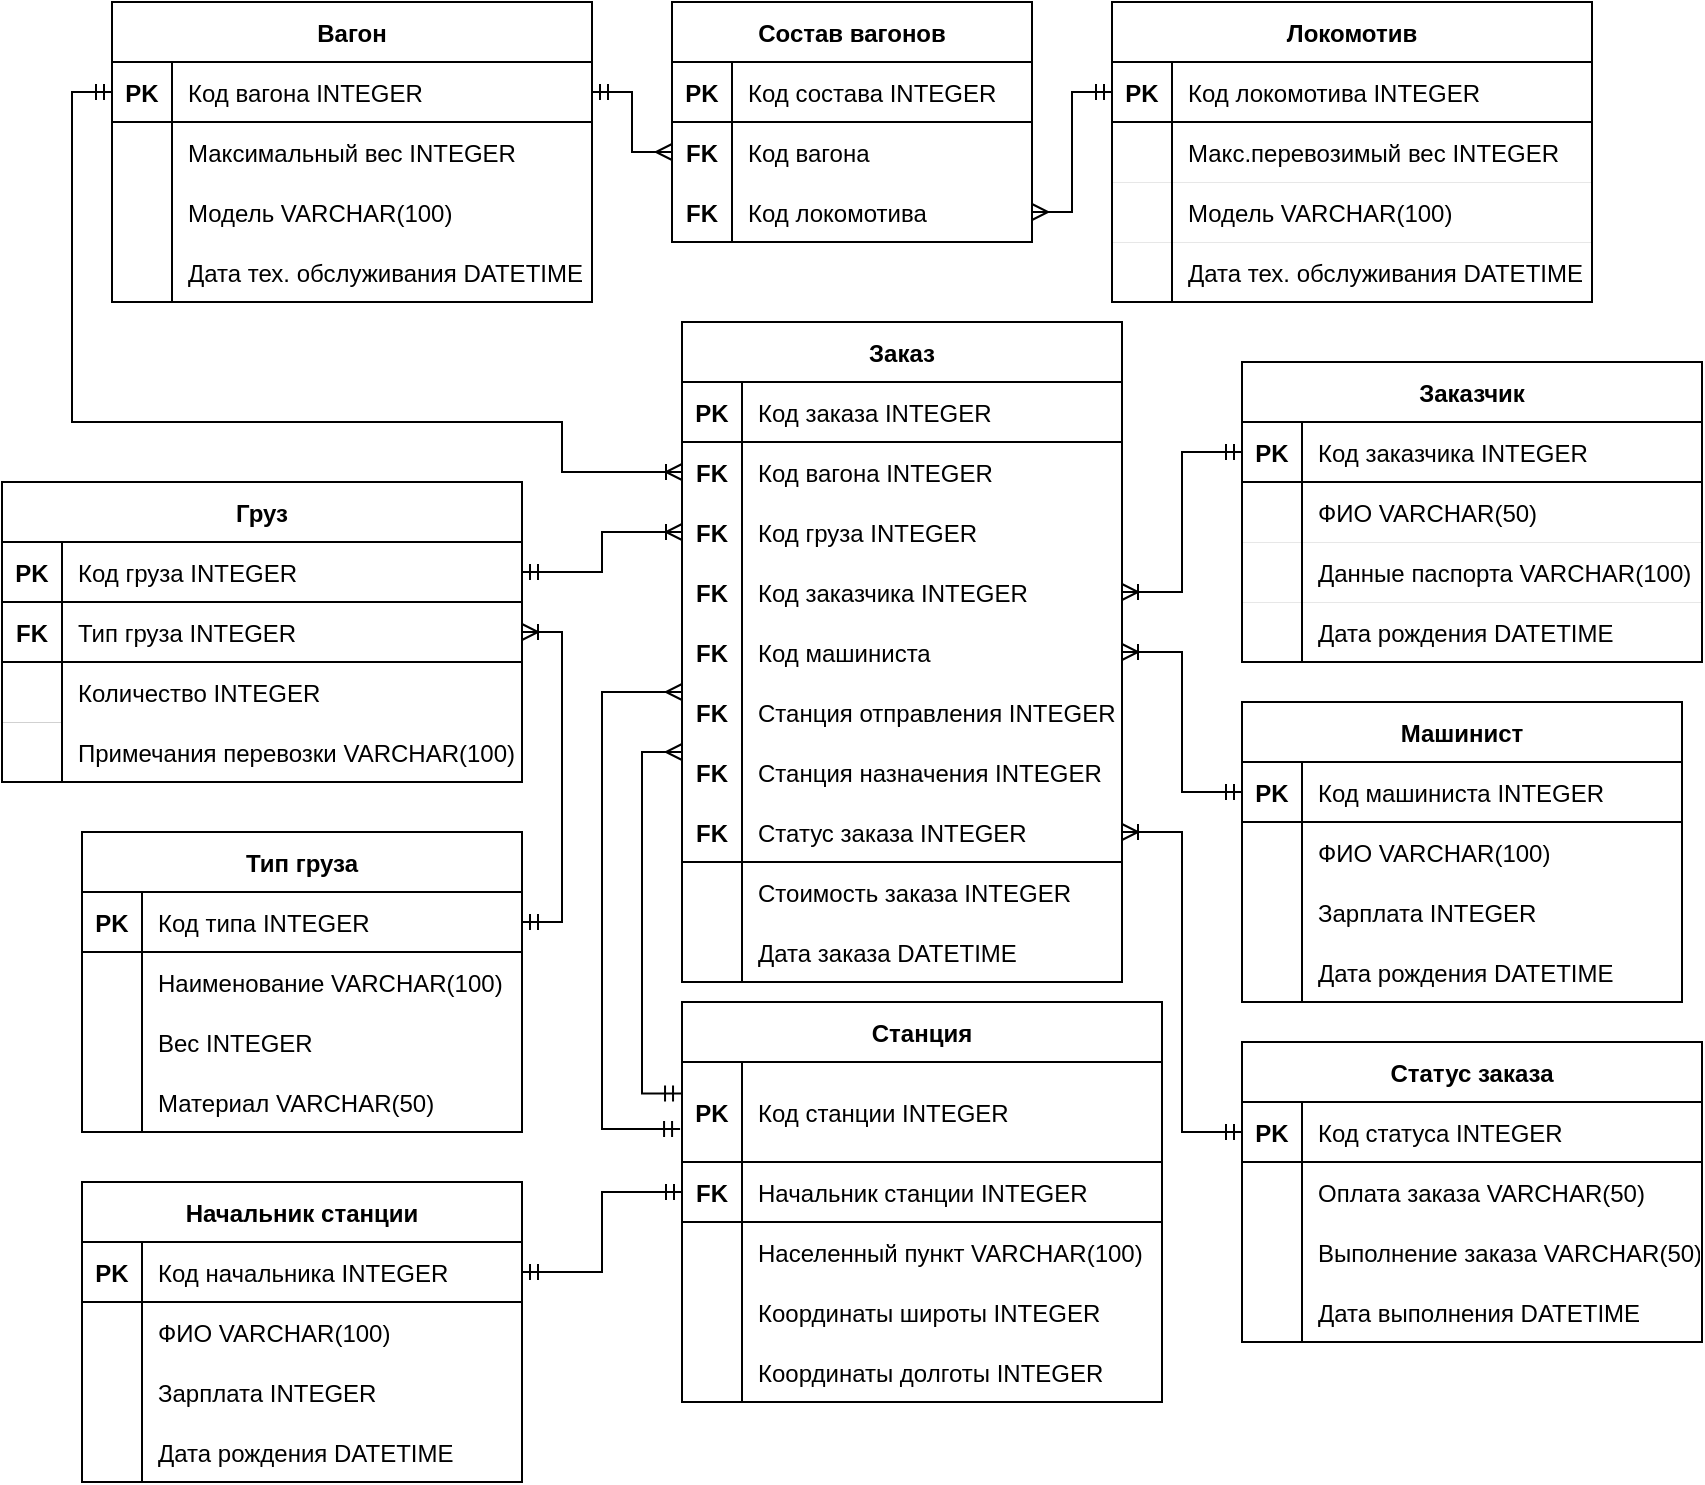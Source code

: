 <mxfile version="17.4.6" type="device"><diagram id="R2lEEEUBdFMjLlhIrx00" name="Page-1"><mxGraphModel dx="1422" dy="744" grid="1" gridSize="10" guides="1" tooltips="1" connect="1" arrows="1" fold="1" page="1" pageScale="1" pageWidth="850" pageHeight="1100" math="0" shadow="0" extFonts="Permanent Marker^https://fonts.googleapis.com/css?family=Permanent+Marker"><root><mxCell id="0"/><mxCell id="1" parent="0"/><mxCell id="m44YNwv5EoBZIFPIXdlW-1" value="Заказ" style="shape=table;startSize=30;container=1;collapsible=1;childLayout=tableLayout;fixedRows=1;rowLines=0;fontStyle=1;align=center;resizeLast=1;" parent="1" vertex="1"><mxGeometry x="340" y="210" width="220" height="330" as="geometry"/></mxCell><mxCell id="m44YNwv5EoBZIFPIXdlW-2" value="" style="shape=tableRow;horizontal=0;startSize=0;swimlaneHead=0;swimlaneBody=0;fillColor=none;collapsible=0;dropTarget=0;points=[[0,0.5],[1,0.5]];portConstraint=eastwest;top=0;left=0;right=0;bottom=1;" parent="m44YNwv5EoBZIFPIXdlW-1" vertex="1"><mxGeometry y="30" width="220" height="30" as="geometry"/></mxCell><mxCell id="m44YNwv5EoBZIFPIXdlW-3" value="PK" style="shape=partialRectangle;connectable=0;fillColor=none;top=0;left=0;bottom=0;right=0;fontStyle=1;overflow=hidden;" parent="m44YNwv5EoBZIFPIXdlW-2" vertex="1"><mxGeometry width="30" height="30" as="geometry"><mxRectangle width="30" height="30" as="alternateBounds"/></mxGeometry></mxCell><mxCell id="m44YNwv5EoBZIFPIXdlW-4" value="Код заказа INTEGER" style="shape=partialRectangle;connectable=0;fillColor=none;top=0;left=0;bottom=0;right=0;align=left;spacingLeft=6;fontStyle=0;overflow=hidden;" parent="m44YNwv5EoBZIFPIXdlW-2" vertex="1"><mxGeometry x="30" width="190" height="30" as="geometry"><mxRectangle width="190" height="30" as="alternateBounds"/></mxGeometry></mxCell><mxCell id="m44YNwv5EoBZIFPIXdlW-149" style="shape=tableRow;horizontal=0;startSize=0;swimlaneHead=0;swimlaneBody=0;fillColor=none;collapsible=0;dropTarget=0;points=[[0,0.5],[1,0.5]];portConstraint=eastwest;top=0;left=0;right=0;bottom=0;" parent="m44YNwv5EoBZIFPIXdlW-1" vertex="1"><mxGeometry y="60" width="220" height="30" as="geometry"/></mxCell><mxCell id="m44YNwv5EoBZIFPIXdlW-150" value="FK" style="shape=partialRectangle;connectable=0;fillColor=none;top=0;left=0;bottom=0;right=0;editable=1;overflow=hidden;fontStyle=1" parent="m44YNwv5EoBZIFPIXdlW-149" vertex="1"><mxGeometry width="30" height="30" as="geometry"><mxRectangle width="30" height="30" as="alternateBounds"/></mxGeometry></mxCell><mxCell id="m44YNwv5EoBZIFPIXdlW-151" value="Код вагона INTEGER" style="shape=partialRectangle;connectable=0;fillColor=none;top=0;left=0;bottom=0;right=0;align=left;spacingLeft=6;overflow=hidden;" parent="m44YNwv5EoBZIFPIXdlW-149" vertex="1"><mxGeometry x="30" width="190" height="30" as="geometry"><mxRectangle width="190" height="30" as="alternateBounds"/></mxGeometry></mxCell><mxCell id="m44YNwv5EoBZIFPIXdlW-5" value="" style="shape=tableRow;horizontal=0;startSize=0;swimlaneHead=0;swimlaneBody=0;fillColor=none;collapsible=0;dropTarget=0;points=[[0,0.5],[1,0.5]];portConstraint=eastwest;top=0;left=0;right=0;bottom=0;" parent="m44YNwv5EoBZIFPIXdlW-1" vertex="1"><mxGeometry y="90" width="220" height="30" as="geometry"/></mxCell><mxCell id="m44YNwv5EoBZIFPIXdlW-6" value="FK" style="shape=partialRectangle;connectable=0;fillColor=none;top=0;left=0;bottom=0;right=0;editable=1;overflow=hidden;fontStyle=1" parent="m44YNwv5EoBZIFPIXdlW-5" vertex="1"><mxGeometry width="30" height="30" as="geometry"><mxRectangle width="30" height="30" as="alternateBounds"/></mxGeometry></mxCell><mxCell id="m44YNwv5EoBZIFPIXdlW-7" value="Код груза INTEGER" style="shape=partialRectangle;connectable=0;fillColor=none;top=0;left=0;bottom=0;right=0;align=left;spacingLeft=6;overflow=hidden;" parent="m44YNwv5EoBZIFPIXdlW-5" vertex="1"><mxGeometry x="30" width="190" height="30" as="geometry"><mxRectangle width="190" height="30" as="alternateBounds"/></mxGeometry></mxCell><mxCell id="m44YNwv5EoBZIFPIXdlW-8" value="" style="shape=tableRow;horizontal=0;startSize=0;swimlaneHead=0;swimlaneBody=0;fillColor=none;collapsible=0;dropTarget=0;points=[[0,0.5],[1,0.5]];portConstraint=eastwest;top=0;left=0;right=0;bottom=0;" parent="m44YNwv5EoBZIFPIXdlW-1" vertex="1"><mxGeometry y="120" width="220" height="30" as="geometry"/></mxCell><mxCell id="m44YNwv5EoBZIFPIXdlW-9" value="FK" style="shape=partialRectangle;connectable=0;fillColor=none;top=0;left=0;bottom=0;right=0;editable=1;overflow=hidden;fontStyle=1" parent="m44YNwv5EoBZIFPIXdlW-8" vertex="1"><mxGeometry width="30" height="30" as="geometry"><mxRectangle width="30" height="30" as="alternateBounds"/></mxGeometry></mxCell><mxCell id="m44YNwv5EoBZIFPIXdlW-10" value="Код заказчика INTEGER" style="shape=partialRectangle;connectable=0;fillColor=none;top=0;left=0;bottom=0;right=0;align=left;spacingLeft=6;overflow=hidden;" parent="m44YNwv5EoBZIFPIXdlW-8" vertex="1"><mxGeometry x="30" width="190" height="30" as="geometry"><mxRectangle width="190" height="30" as="alternateBounds"/></mxGeometry></mxCell><mxCell id="V0lHO8htse3Dm955M76d-1" style="shape=tableRow;horizontal=0;startSize=0;swimlaneHead=0;swimlaneBody=0;fillColor=none;collapsible=0;dropTarget=0;points=[[0,0.5],[1,0.5]];portConstraint=eastwest;top=0;left=0;right=0;bottom=0;" vertex="1" parent="m44YNwv5EoBZIFPIXdlW-1"><mxGeometry y="150" width="220" height="30" as="geometry"/></mxCell><mxCell id="V0lHO8htse3Dm955M76d-2" value="FK" style="shape=partialRectangle;connectable=0;fillColor=none;top=0;left=0;bottom=0;right=0;editable=1;overflow=hidden;fontStyle=1" vertex="1" parent="V0lHO8htse3Dm955M76d-1"><mxGeometry width="30" height="30" as="geometry"><mxRectangle width="30" height="30" as="alternateBounds"/></mxGeometry></mxCell><mxCell id="V0lHO8htse3Dm955M76d-3" value="Код машиниста" style="shape=partialRectangle;connectable=0;fillColor=none;top=0;left=0;bottom=0;right=0;align=left;spacingLeft=6;overflow=hidden;" vertex="1" parent="V0lHO8htse3Dm955M76d-1"><mxGeometry x="30" width="190" height="30" as="geometry"><mxRectangle width="190" height="30" as="alternateBounds"/></mxGeometry></mxCell><mxCell id="m44YNwv5EoBZIFPIXdlW-18" style="shape=tableRow;horizontal=0;startSize=0;swimlaneHead=0;swimlaneBody=0;fillColor=none;collapsible=0;dropTarget=0;points=[[0,0.5],[1,0.5]];portConstraint=eastwest;top=0;left=0;right=0;bottom=0;" parent="m44YNwv5EoBZIFPIXdlW-1" vertex="1"><mxGeometry y="180" width="220" height="30" as="geometry"/></mxCell><mxCell id="m44YNwv5EoBZIFPIXdlW-19" value="FK" style="shape=partialRectangle;connectable=0;fillColor=none;top=0;left=0;bottom=0;right=0;editable=1;overflow=hidden;fontStyle=1" parent="m44YNwv5EoBZIFPIXdlW-18" vertex="1"><mxGeometry width="30" height="30" as="geometry"><mxRectangle width="30" height="30" as="alternateBounds"/></mxGeometry></mxCell><mxCell id="m44YNwv5EoBZIFPIXdlW-20" value="Станция отправления INTEGER" style="shape=partialRectangle;connectable=0;fillColor=none;top=0;left=0;bottom=0;right=0;align=left;spacingLeft=6;overflow=hidden;" parent="m44YNwv5EoBZIFPIXdlW-18" vertex="1"><mxGeometry x="30" width="190" height="30" as="geometry"><mxRectangle width="190" height="30" as="alternateBounds"/></mxGeometry></mxCell><mxCell id="m44YNwv5EoBZIFPIXdlW-11" value="" style="shape=tableRow;horizontal=0;startSize=0;swimlaneHead=0;swimlaneBody=0;fillColor=none;collapsible=0;dropTarget=0;points=[[0,0.5],[1,0.5]];portConstraint=eastwest;top=0;left=0;right=0;bottom=0;" parent="m44YNwv5EoBZIFPIXdlW-1" vertex="1"><mxGeometry y="210" width="220" height="30" as="geometry"/></mxCell><mxCell id="m44YNwv5EoBZIFPIXdlW-12" value="FK" style="shape=partialRectangle;connectable=0;fillColor=none;top=0;left=0;bottom=0;right=0;editable=1;overflow=hidden;fontStyle=1" parent="m44YNwv5EoBZIFPIXdlW-11" vertex="1"><mxGeometry width="30" height="30" as="geometry"><mxRectangle width="30" height="30" as="alternateBounds"/></mxGeometry></mxCell><mxCell id="m44YNwv5EoBZIFPIXdlW-13" value="Станция назначения INTEGER" style="shape=partialRectangle;connectable=0;fillColor=none;top=0;left=0;bottom=0;right=0;align=left;spacingLeft=6;overflow=hidden;" parent="m44YNwv5EoBZIFPIXdlW-11" vertex="1"><mxGeometry x="30" width="190" height="30" as="geometry"><mxRectangle width="190" height="30" as="alternateBounds"/></mxGeometry></mxCell><mxCell id="m44YNwv5EoBZIFPIXdlW-33" style="shape=tableRow;horizontal=0;startSize=0;swimlaneHead=0;swimlaneBody=0;fillColor=none;collapsible=0;dropTarget=0;points=[[0,0.5],[1,0.5]];portConstraint=eastwest;top=0;left=0;right=0;bottom=1;" parent="m44YNwv5EoBZIFPIXdlW-1" vertex="1"><mxGeometry y="240" width="220" height="30" as="geometry"/></mxCell><mxCell id="m44YNwv5EoBZIFPIXdlW-34" value="FK" style="shape=partialRectangle;connectable=0;fillColor=none;top=0;left=0;bottom=0;right=0;editable=1;overflow=hidden;fontStyle=1" parent="m44YNwv5EoBZIFPIXdlW-33" vertex="1"><mxGeometry width="30" height="30" as="geometry"><mxRectangle width="30" height="30" as="alternateBounds"/></mxGeometry></mxCell><mxCell id="m44YNwv5EoBZIFPIXdlW-35" value="Статус заказа INTEGER" style="shape=partialRectangle;connectable=0;fillColor=none;top=0;left=0;bottom=0;right=0;align=left;spacingLeft=6;overflow=hidden;" parent="m44YNwv5EoBZIFPIXdlW-33" vertex="1"><mxGeometry x="30" width="190" height="30" as="geometry"><mxRectangle width="190" height="30" as="alternateBounds"/></mxGeometry></mxCell><mxCell id="m44YNwv5EoBZIFPIXdlW-27" style="shape=tableRow;horizontal=0;startSize=0;swimlaneHead=0;swimlaneBody=0;fillColor=none;collapsible=0;dropTarget=0;points=[[0,0.5],[1,0.5]];portConstraint=eastwest;top=0;left=0;right=0;bottom=0;" parent="m44YNwv5EoBZIFPIXdlW-1" vertex="1"><mxGeometry y="270" width="220" height="30" as="geometry"/></mxCell><mxCell id="m44YNwv5EoBZIFPIXdlW-28" style="shape=partialRectangle;connectable=0;fillColor=none;top=0;left=0;bottom=0;right=0;editable=1;overflow=hidden;fontStyle=1" parent="m44YNwv5EoBZIFPIXdlW-27" vertex="1"><mxGeometry width="30" height="30" as="geometry"><mxRectangle width="30" height="30" as="alternateBounds"/></mxGeometry></mxCell><mxCell id="m44YNwv5EoBZIFPIXdlW-29" value="Стоимость заказа INTEGER" style="shape=partialRectangle;connectable=0;fillColor=none;top=0;left=0;bottom=0;right=0;align=left;spacingLeft=6;overflow=hidden;" parent="m44YNwv5EoBZIFPIXdlW-27" vertex="1"><mxGeometry x="30" width="190" height="30" as="geometry"><mxRectangle width="190" height="30" as="alternateBounds"/></mxGeometry></mxCell><mxCell id="m44YNwv5EoBZIFPIXdlW-82" style="shape=tableRow;horizontal=0;startSize=0;swimlaneHead=0;swimlaneBody=0;fillColor=none;collapsible=0;dropTarget=0;points=[[0,0.5],[1,0.5]];portConstraint=eastwest;top=0;left=0;right=0;bottom=0;" parent="m44YNwv5EoBZIFPIXdlW-1" vertex="1"><mxGeometry y="300" width="220" height="30" as="geometry"/></mxCell><mxCell id="m44YNwv5EoBZIFPIXdlW-83" style="shape=partialRectangle;connectable=0;fillColor=none;top=0;left=0;bottom=0;right=0;editable=1;overflow=hidden;fontStyle=1" parent="m44YNwv5EoBZIFPIXdlW-82" vertex="1"><mxGeometry width="30" height="30" as="geometry"><mxRectangle width="30" height="30" as="alternateBounds"/></mxGeometry></mxCell><mxCell id="m44YNwv5EoBZIFPIXdlW-84" value="Дата заказа DATETIME" style="shape=partialRectangle;connectable=0;fillColor=none;top=0;left=0;bottom=0;right=0;align=left;spacingLeft=6;overflow=hidden;" parent="m44YNwv5EoBZIFPIXdlW-82" vertex="1"><mxGeometry x="30" width="190" height="30" as="geometry"><mxRectangle width="190" height="30" as="alternateBounds"/></mxGeometry></mxCell><mxCell id="m44YNwv5EoBZIFPIXdlW-58" value="Груз" style="shape=table;startSize=30;container=1;collapsible=1;childLayout=tableLayout;fixedRows=1;rowLines=0;fontStyle=1;align=center;resizeLast=1;" parent="1" vertex="1"><mxGeometry y="290" width="260" height="150" as="geometry"/></mxCell><mxCell id="m44YNwv5EoBZIFPIXdlW-59" value="" style="shape=tableRow;horizontal=0;startSize=0;swimlaneHead=0;swimlaneBody=0;fillColor=none;collapsible=0;dropTarget=0;points=[[0,0.5],[1,0.5]];portConstraint=eastwest;top=0;left=0;right=0;bottom=1;" parent="m44YNwv5EoBZIFPIXdlW-58" vertex="1"><mxGeometry y="30" width="260" height="30" as="geometry"/></mxCell><mxCell id="m44YNwv5EoBZIFPIXdlW-60" value="PK" style="shape=partialRectangle;connectable=0;fillColor=none;top=0;left=0;bottom=0;right=0;fontStyle=1;overflow=hidden;" parent="m44YNwv5EoBZIFPIXdlW-59" vertex="1"><mxGeometry width="30" height="30" as="geometry"><mxRectangle width="30" height="30" as="alternateBounds"/></mxGeometry></mxCell><mxCell id="m44YNwv5EoBZIFPIXdlW-61" value="Код груза INTEGER" style="shape=partialRectangle;connectable=0;fillColor=none;top=0;left=0;bottom=0;right=0;align=left;spacingLeft=6;fontStyle=0;overflow=hidden;" parent="m44YNwv5EoBZIFPIXdlW-59" vertex="1"><mxGeometry x="30" width="230" height="30" as="geometry"><mxRectangle width="230" height="30" as="alternateBounds"/></mxGeometry></mxCell><mxCell id="m44YNwv5EoBZIFPIXdlW-62" value="" style="shape=tableRow;horizontal=0;startSize=0;swimlaneHead=0;swimlaneBody=0;fillColor=none;collapsible=0;dropTarget=0;points=[[0,0.5],[1,0.5]];portConstraint=eastwest;top=0;left=0;right=0;bottom=1;strokeWidth=1;" parent="m44YNwv5EoBZIFPIXdlW-58" vertex="1"><mxGeometry y="60" width="260" height="30" as="geometry"/></mxCell><mxCell id="m44YNwv5EoBZIFPIXdlW-63" value="FK" style="shape=partialRectangle;connectable=0;fillColor=none;top=1;left=1;bottom=1;right=1;editable=1;overflow=hidden;strokeColor=#000000;fontStyle=1;strokeWidth=0;" parent="m44YNwv5EoBZIFPIXdlW-62" vertex="1"><mxGeometry width="30" height="30" as="geometry"><mxRectangle width="30" height="30" as="alternateBounds"/></mxGeometry></mxCell><mxCell id="m44YNwv5EoBZIFPIXdlW-64" value="Тип груза INTEGER" style="shape=partialRectangle;connectable=0;fillColor=none;top=0;left=0;bottom=0;right=0;align=left;spacingLeft=6;overflow=hidden;" parent="m44YNwv5EoBZIFPIXdlW-62" vertex="1"><mxGeometry x="30" width="230" height="30" as="geometry"><mxRectangle width="230" height="30" as="alternateBounds"/></mxGeometry></mxCell><mxCell id="m44YNwv5EoBZIFPIXdlW-128" style="shape=tableRow;horizontal=0;startSize=0;swimlaneHead=0;swimlaneBody=0;fillColor=none;collapsible=0;dropTarget=0;points=[[0,0.5],[1,0.5]];portConstraint=eastwest;top=0;left=0;right=0;bottom=0;" parent="m44YNwv5EoBZIFPIXdlW-58" vertex="1"><mxGeometry y="90" width="260" height="30" as="geometry"/></mxCell><mxCell id="m44YNwv5EoBZIFPIXdlW-129" style="shape=partialRectangle;connectable=0;fillColor=none;top=1;left=1;bottom=1;right=1;editable=1;overflow=hidden;strokeColor=#000000;fontStyle=1;strokeWidth=0;" parent="m44YNwv5EoBZIFPIXdlW-128" vertex="1"><mxGeometry width="30" height="30" as="geometry"><mxRectangle width="30" height="30" as="alternateBounds"/></mxGeometry></mxCell><mxCell id="m44YNwv5EoBZIFPIXdlW-130" value="Количество INTEGER" style="shape=partialRectangle;connectable=0;fillColor=none;top=0;left=0;bottom=0;right=0;align=left;spacingLeft=6;overflow=hidden;" parent="m44YNwv5EoBZIFPIXdlW-128" vertex="1"><mxGeometry x="30" width="230" height="30" as="geometry"><mxRectangle width="230" height="30" as="alternateBounds"/></mxGeometry></mxCell><mxCell id="m44YNwv5EoBZIFPIXdlW-227" style="shape=tableRow;horizontal=0;startSize=0;swimlaneHead=0;swimlaneBody=0;fillColor=none;collapsible=0;dropTarget=0;points=[[0,0.5],[1,0.5]];portConstraint=eastwest;top=0;left=0;right=0;bottom=0;" parent="m44YNwv5EoBZIFPIXdlW-58" vertex="1"><mxGeometry y="120" width="260" height="30" as="geometry"/></mxCell><mxCell id="m44YNwv5EoBZIFPIXdlW-228" style="shape=partialRectangle;connectable=0;fillColor=none;top=1;left=1;bottom=1;right=1;editable=1;overflow=hidden;strokeColor=#000000;fontStyle=1;strokeWidth=0;" parent="m44YNwv5EoBZIFPIXdlW-227" vertex="1"><mxGeometry width="30" height="30" as="geometry"><mxRectangle width="30" height="30" as="alternateBounds"/></mxGeometry></mxCell><mxCell id="m44YNwv5EoBZIFPIXdlW-229" value="Примечания перевозки VARCHAR(100)" style="shape=partialRectangle;connectable=0;fillColor=none;top=0;left=0;bottom=0;right=0;align=left;spacingLeft=6;overflow=hidden;" parent="m44YNwv5EoBZIFPIXdlW-227" vertex="1"><mxGeometry x="30" width="230" height="30" as="geometry"><mxRectangle width="230" height="30" as="alternateBounds"/></mxGeometry></mxCell><mxCell id="m44YNwv5EoBZIFPIXdlW-71" style="edgeStyle=orthogonalEdgeStyle;rounded=0;orthogonalLoop=1;jettySize=auto;html=1;entryX=1;entryY=0.5;entryDx=0;entryDy=0;startArrow=ERoneToMany;startFill=0;endArrow=ERmandOne;endFill=0;" parent="1" source="m44YNwv5EoBZIFPIXdlW-5" target="m44YNwv5EoBZIFPIXdlW-59" edge="1"><mxGeometry relative="1" as="geometry"/></mxCell><mxCell id="m44YNwv5EoBZIFPIXdlW-72" value="Заказчик" style="shape=table;startSize=30;container=1;collapsible=1;childLayout=tableLayout;fixedRows=1;rowLines=0;fontStyle=1;align=center;resizeLast=1;" parent="1" vertex="1"><mxGeometry x="620" y="230" width="230" height="150" as="geometry"/></mxCell><mxCell id="m44YNwv5EoBZIFPIXdlW-73" value="" style="shape=tableRow;horizontal=0;startSize=0;swimlaneHead=0;swimlaneBody=0;fillColor=none;collapsible=0;dropTarget=0;points=[[0,0.5],[1,0.5]];portConstraint=eastwest;top=0;left=0;right=0;bottom=1;" parent="m44YNwv5EoBZIFPIXdlW-72" vertex="1"><mxGeometry y="30" width="230" height="30" as="geometry"/></mxCell><mxCell id="m44YNwv5EoBZIFPIXdlW-74" value="PK" style="shape=partialRectangle;connectable=0;fillColor=none;top=0;left=0;bottom=0;right=0;fontStyle=1;overflow=hidden;" parent="m44YNwv5EoBZIFPIXdlW-73" vertex="1"><mxGeometry width="30" height="30" as="geometry"><mxRectangle width="30" height="30" as="alternateBounds"/></mxGeometry></mxCell><mxCell id="m44YNwv5EoBZIFPIXdlW-75" value="Код заказчика INTEGER" style="shape=partialRectangle;connectable=0;fillColor=none;top=0;left=0;bottom=0;right=0;align=left;spacingLeft=6;fontStyle=0;overflow=hidden;" parent="m44YNwv5EoBZIFPIXdlW-73" vertex="1"><mxGeometry x="30" width="200" height="30" as="geometry"><mxRectangle width="200" height="30" as="alternateBounds"/></mxGeometry></mxCell><mxCell id="m44YNwv5EoBZIFPIXdlW-79" value="" style="shape=tableRow;horizontal=0;startSize=0;swimlaneHead=0;swimlaneBody=0;fillColor=none;collapsible=0;dropTarget=0;points=[[0,0.5],[1,0.5]];portConstraint=eastwest;top=0;left=0;right=0;bottom=0;strokeWidth=0;" parent="m44YNwv5EoBZIFPIXdlW-72" vertex="1"><mxGeometry y="60" width="230" height="30" as="geometry"/></mxCell><mxCell id="m44YNwv5EoBZIFPIXdlW-80" value="" style="shape=partialRectangle;connectable=0;fillColor=none;top=0;left=0;bottom=1;right=0;editable=1;overflow=hidden;fontStyle=1;strokeWidth=0;" parent="m44YNwv5EoBZIFPIXdlW-79" vertex="1"><mxGeometry width="30" height="30" as="geometry"><mxRectangle width="30" height="30" as="alternateBounds"/></mxGeometry></mxCell><mxCell id="m44YNwv5EoBZIFPIXdlW-81" value="ФИО VARCHAR(50)" style="shape=partialRectangle;connectable=0;fillColor=none;top=0;left=0;bottom=1;right=0;align=left;spacingLeft=6;overflow=hidden;strokeWidth=0;" parent="m44YNwv5EoBZIFPIXdlW-79" vertex="1"><mxGeometry x="30" width="200" height="30" as="geometry"><mxRectangle width="200" height="30" as="alternateBounds"/></mxGeometry></mxCell><mxCell id="V0lHO8htse3Dm955M76d-17" style="shape=tableRow;horizontal=0;startSize=0;swimlaneHead=0;swimlaneBody=0;fillColor=none;collapsible=0;dropTarget=0;points=[[0,0.5],[1,0.5]];portConstraint=eastwest;top=0;left=0;right=0;bottom=0;strokeWidth=0;" vertex="1" parent="m44YNwv5EoBZIFPIXdlW-72"><mxGeometry y="90" width="230" height="30" as="geometry"/></mxCell><mxCell id="V0lHO8htse3Dm955M76d-18" style="shape=partialRectangle;connectable=0;fillColor=none;top=0;left=0;bottom=1;right=0;editable=1;overflow=hidden;fontStyle=1;strokeWidth=0;" vertex="1" parent="V0lHO8htse3Dm955M76d-17"><mxGeometry width="30" height="30" as="geometry"><mxRectangle width="30" height="30" as="alternateBounds"/></mxGeometry></mxCell><mxCell id="V0lHO8htse3Dm955M76d-19" value="Данные паспорта VARCHAR(100)" style="shape=partialRectangle;connectable=0;fillColor=none;top=0;left=0;bottom=1;right=0;align=left;spacingLeft=6;overflow=hidden;strokeWidth=0;" vertex="1" parent="V0lHO8htse3Dm955M76d-17"><mxGeometry x="30" width="200" height="30" as="geometry"><mxRectangle width="200" height="30" as="alternateBounds"/></mxGeometry></mxCell><mxCell id="m44YNwv5EoBZIFPIXdlW-85" style="shape=tableRow;horizontal=0;startSize=0;swimlaneHead=0;swimlaneBody=0;fillColor=none;collapsible=0;dropTarget=0;points=[[0,0.5],[1,0.5]];portConstraint=eastwest;top=0;left=0;right=0;bottom=0;" parent="m44YNwv5EoBZIFPIXdlW-72" vertex="1"><mxGeometry y="120" width="230" height="30" as="geometry"/></mxCell><mxCell id="m44YNwv5EoBZIFPIXdlW-86" style="shape=partialRectangle;connectable=0;fillColor=none;top=0;left=0;bottom=1;right=0;editable=1;overflow=hidden;fontStyle=1" parent="m44YNwv5EoBZIFPIXdlW-85" vertex="1"><mxGeometry width="30" height="30" as="geometry"><mxRectangle width="30" height="30" as="alternateBounds"/></mxGeometry></mxCell><mxCell id="m44YNwv5EoBZIFPIXdlW-87" value="Дата рождения DATETIME" style="shape=partialRectangle;connectable=0;fillColor=none;top=0;left=0;bottom=1;right=0;align=left;spacingLeft=6;overflow=hidden;" parent="m44YNwv5EoBZIFPIXdlW-85" vertex="1"><mxGeometry x="30" width="200" height="30" as="geometry"><mxRectangle width="200" height="30" as="alternateBounds"/></mxGeometry></mxCell><mxCell id="m44YNwv5EoBZIFPIXdlW-94" style="edgeStyle=orthogonalEdgeStyle;rounded=0;orthogonalLoop=1;jettySize=auto;html=1;entryX=0;entryY=0.5;entryDx=0;entryDy=0;startArrow=ERoneToMany;startFill=0;endArrow=ERmandOne;endFill=0;" parent="1" source="m44YNwv5EoBZIFPIXdlW-8" target="m44YNwv5EoBZIFPIXdlW-73" edge="1"><mxGeometry relative="1" as="geometry"/></mxCell><mxCell id="m44YNwv5EoBZIFPIXdlW-131" value="Тип груза" style="shape=table;startSize=30;container=1;collapsible=1;childLayout=tableLayout;fixedRows=1;rowLines=0;fontStyle=1;align=center;resizeLast=1;strokeColor=#000000;strokeWidth=1;fillColor=none;" parent="1" vertex="1"><mxGeometry x="40" y="465" width="220" height="150" as="geometry"/></mxCell><mxCell id="m44YNwv5EoBZIFPIXdlW-132" value="" style="shape=tableRow;horizontal=0;startSize=0;swimlaneHead=0;swimlaneBody=0;fillColor=none;collapsible=0;dropTarget=0;points=[[0,0.5],[1,0.5]];portConstraint=eastwest;top=0;left=0;right=0;bottom=1;strokeColor=#000000;strokeWidth=1;" parent="m44YNwv5EoBZIFPIXdlW-131" vertex="1"><mxGeometry y="30" width="220" height="30" as="geometry"/></mxCell><mxCell id="m44YNwv5EoBZIFPIXdlW-133" value="PK" style="shape=partialRectangle;connectable=0;fillColor=none;top=0;left=0;bottom=0;right=0;fontStyle=1;overflow=hidden;strokeColor=#000000;strokeWidth=1;" parent="m44YNwv5EoBZIFPIXdlW-132" vertex="1"><mxGeometry width="30" height="30" as="geometry"><mxRectangle width="30" height="30" as="alternateBounds"/></mxGeometry></mxCell><mxCell id="m44YNwv5EoBZIFPIXdlW-134" value="Код типа INTEGER" style="shape=partialRectangle;connectable=0;fillColor=none;top=0;left=0;bottom=0;right=0;align=left;spacingLeft=6;fontStyle=0;overflow=hidden;strokeColor=#000000;strokeWidth=1;" parent="m44YNwv5EoBZIFPIXdlW-132" vertex="1"><mxGeometry x="30" width="190" height="30" as="geometry"><mxRectangle width="190" height="30" as="alternateBounds"/></mxGeometry></mxCell><mxCell id="m44YNwv5EoBZIFPIXdlW-135" value="" style="shape=tableRow;horizontal=0;startSize=0;swimlaneHead=0;swimlaneBody=0;fillColor=none;collapsible=0;dropTarget=0;points=[[0,0.5],[1,0.5]];portConstraint=eastwest;top=0;left=0;right=0;bottom=0;strokeColor=#000000;strokeWidth=1;" parent="m44YNwv5EoBZIFPIXdlW-131" vertex="1"><mxGeometry y="60" width="220" height="30" as="geometry"/></mxCell><mxCell id="m44YNwv5EoBZIFPIXdlW-136" value="" style="shape=partialRectangle;connectable=0;fillColor=none;top=0;left=0;bottom=0;right=0;editable=1;overflow=hidden;strokeColor=#000000;strokeWidth=1;" parent="m44YNwv5EoBZIFPIXdlW-135" vertex="1"><mxGeometry width="30" height="30" as="geometry"><mxRectangle width="30" height="30" as="alternateBounds"/></mxGeometry></mxCell><mxCell id="m44YNwv5EoBZIFPIXdlW-137" value="Наименование VARCHAR(100)" style="shape=partialRectangle;connectable=0;fillColor=none;top=0;left=0;bottom=0;right=0;align=left;spacingLeft=6;overflow=hidden;strokeColor=#000000;strokeWidth=1;" parent="m44YNwv5EoBZIFPIXdlW-135" vertex="1"><mxGeometry x="30" width="190" height="30" as="geometry"><mxRectangle width="190" height="30" as="alternateBounds"/></mxGeometry></mxCell><mxCell id="m44YNwv5EoBZIFPIXdlW-138" value="" style="shape=tableRow;horizontal=0;startSize=0;swimlaneHead=0;swimlaneBody=0;fillColor=none;collapsible=0;dropTarget=0;points=[[0,0.5],[1,0.5]];portConstraint=eastwest;top=0;left=0;right=0;bottom=0;strokeColor=#000000;strokeWidth=1;" parent="m44YNwv5EoBZIFPIXdlW-131" vertex="1"><mxGeometry y="90" width="220" height="30" as="geometry"/></mxCell><mxCell id="m44YNwv5EoBZIFPIXdlW-139" value="" style="shape=partialRectangle;connectable=0;fillColor=none;top=0;left=0;bottom=0;right=0;editable=1;overflow=hidden;strokeColor=#000000;strokeWidth=1;" parent="m44YNwv5EoBZIFPIXdlW-138" vertex="1"><mxGeometry width="30" height="30" as="geometry"><mxRectangle width="30" height="30" as="alternateBounds"/></mxGeometry></mxCell><mxCell id="m44YNwv5EoBZIFPIXdlW-140" value="Вес INTEGER" style="shape=partialRectangle;connectable=0;fillColor=none;top=0;left=0;bottom=0;right=0;align=left;spacingLeft=6;overflow=hidden;strokeColor=#000000;strokeWidth=1;" parent="m44YNwv5EoBZIFPIXdlW-138" vertex="1"><mxGeometry x="30" width="190" height="30" as="geometry"><mxRectangle width="190" height="30" as="alternateBounds"/></mxGeometry></mxCell><mxCell id="m44YNwv5EoBZIFPIXdlW-141" value="" style="shape=tableRow;horizontal=0;startSize=0;swimlaneHead=0;swimlaneBody=0;fillColor=none;collapsible=0;dropTarget=0;points=[[0,0.5],[1,0.5]];portConstraint=eastwest;top=0;left=0;right=0;bottom=0;strokeColor=#000000;strokeWidth=1;" parent="m44YNwv5EoBZIFPIXdlW-131" vertex="1"><mxGeometry y="120" width="220" height="30" as="geometry"/></mxCell><mxCell id="m44YNwv5EoBZIFPIXdlW-142" value="" style="shape=partialRectangle;connectable=0;fillColor=none;top=0;left=0;bottom=0;right=0;editable=1;overflow=hidden;strokeColor=#000000;strokeWidth=1;" parent="m44YNwv5EoBZIFPIXdlW-141" vertex="1"><mxGeometry width="30" height="30" as="geometry"><mxRectangle width="30" height="30" as="alternateBounds"/></mxGeometry></mxCell><mxCell id="m44YNwv5EoBZIFPIXdlW-143" value="Материал VARCHAR(50)" style="shape=partialRectangle;connectable=0;fillColor=none;top=0;left=0;bottom=0;right=0;align=left;spacingLeft=6;overflow=hidden;strokeColor=#000000;strokeWidth=1;" parent="m44YNwv5EoBZIFPIXdlW-141" vertex="1"><mxGeometry x="30" width="190" height="30" as="geometry"><mxRectangle width="190" height="30" as="alternateBounds"/></mxGeometry></mxCell><mxCell id="m44YNwv5EoBZIFPIXdlW-144" style="edgeStyle=orthogonalEdgeStyle;rounded=0;orthogonalLoop=1;jettySize=auto;html=1;entryX=1;entryY=0.5;entryDx=0;entryDy=0;startArrow=ERoneToMany;startFill=0;endArrow=ERmandOne;endFill=0;" parent="1" source="m44YNwv5EoBZIFPIXdlW-62" target="m44YNwv5EoBZIFPIXdlW-132" edge="1"><mxGeometry relative="1" as="geometry"><Array as="points"><mxPoint x="280" y="365"/><mxPoint x="280" y="510"/></Array></mxGeometry></mxCell><mxCell id="m44YNwv5EoBZIFPIXdlW-165" value="Вагон" style="shape=table;startSize=30;container=1;collapsible=1;childLayout=tableLayout;fixedRows=1;rowLines=0;fontStyle=1;align=center;resizeLast=1;strokeColor=#000000;strokeWidth=1;fillColor=none;" parent="1" vertex="1"><mxGeometry x="55" y="50" width="240" height="150" as="geometry"/></mxCell><mxCell id="m44YNwv5EoBZIFPIXdlW-166" value="" style="shape=tableRow;horizontal=0;startSize=0;swimlaneHead=0;swimlaneBody=0;fillColor=none;collapsible=0;dropTarget=0;points=[[0,0.5],[1,0.5]];portConstraint=eastwest;top=0;left=0;right=0;bottom=1;strokeColor=#000000;strokeWidth=1;" parent="m44YNwv5EoBZIFPIXdlW-165" vertex="1"><mxGeometry y="30" width="240" height="30" as="geometry"/></mxCell><mxCell id="m44YNwv5EoBZIFPIXdlW-167" value="PK" style="shape=partialRectangle;connectable=0;fillColor=none;top=0;left=0;bottom=0;right=0;fontStyle=1;overflow=hidden;strokeColor=#000000;strokeWidth=1;" parent="m44YNwv5EoBZIFPIXdlW-166" vertex="1"><mxGeometry width="30" height="30" as="geometry"><mxRectangle width="30" height="30" as="alternateBounds"/></mxGeometry></mxCell><mxCell id="m44YNwv5EoBZIFPIXdlW-168" value="Код вагона INTEGER" style="shape=partialRectangle;connectable=0;fillColor=none;top=0;left=0;bottom=0;right=0;align=left;spacingLeft=6;fontStyle=0;overflow=hidden;strokeColor=#000000;strokeWidth=1;" parent="m44YNwv5EoBZIFPIXdlW-166" vertex="1"><mxGeometry x="30" width="210" height="30" as="geometry"><mxRectangle width="210" height="30" as="alternateBounds"/></mxGeometry></mxCell><mxCell id="m44YNwv5EoBZIFPIXdlW-169" value="" style="shape=tableRow;horizontal=0;startSize=0;swimlaneHead=0;swimlaneBody=0;fillColor=none;collapsible=0;dropTarget=0;points=[[0,0.5],[1,0.5]];portConstraint=eastwest;top=0;left=0;right=0;bottom=0;strokeColor=#000000;strokeWidth=1;" parent="m44YNwv5EoBZIFPIXdlW-165" vertex="1"><mxGeometry y="60" width="240" height="30" as="geometry"/></mxCell><mxCell id="m44YNwv5EoBZIFPIXdlW-170" value="" style="shape=partialRectangle;connectable=0;fillColor=none;top=0;left=0;bottom=0;right=0;editable=1;overflow=hidden;strokeColor=#000000;strokeWidth=1;" parent="m44YNwv5EoBZIFPIXdlW-169" vertex="1"><mxGeometry width="30" height="30" as="geometry"><mxRectangle width="30" height="30" as="alternateBounds"/></mxGeometry></mxCell><mxCell id="m44YNwv5EoBZIFPIXdlW-171" value="Максимальный вес INTEGER" style="shape=partialRectangle;connectable=0;fillColor=none;top=0;left=0;bottom=0;right=0;align=left;spacingLeft=6;overflow=hidden;strokeColor=#000000;strokeWidth=1;" parent="m44YNwv5EoBZIFPIXdlW-169" vertex="1"><mxGeometry x="30" width="210" height="30" as="geometry"><mxRectangle width="210" height="30" as="alternateBounds"/></mxGeometry></mxCell><mxCell id="m44YNwv5EoBZIFPIXdlW-172" value="" style="shape=tableRow;horizontal=0;startSize=0;swimlaneHead=0;swimlaneBody=0;fillColor=none;collapsible=0;dropTarget=0;points=[[0,0.5],[1,0.5]];portConstraint=eastwest;top=0;left=0;right=0;bottom=0;strokeColor=#000000;strokeWidth=1;" parent="m44YNwv5EoBZIFPIXdlW-165" vertex="1"><mxGeometry y="90" width="240" height="30" as="geometry"/></mxCell><mxCell id="m44YNwv5EoBZIFPIXdlW-173" value="" style="shape=partialRectangle;connectable=0;fillColor=none;top=0;left=0;bottom=0;right=0;editable=1;overflow=hidden;strokeColor=#000000;strokeWidth=1;" parent="m44YNwv5EoBZIFPIXdlW-172" vertex="1"><mxGeometry width="30" height="30" as="geometry"><mxRectangle width="30" height="30" as="alternateBounds"/></mxGeometry></mxCell><mxCell id="m44YNwv5EoBZIFPIXdlW-174" value="Модель VARCHAR(100)" style="shape=partialRectangle;connectable=0;fillColor=none;top=0;left=0;bottom=0;right=0;align=left;spacingLeft=6;overflow=hidden;strokeColor=#000000;strokeWidth=1;" parent="m44YNwv5EoBZIFPIXdlW-172" vertex="1"><mxGeometry x="30" width="210" height="30" as="geometry"><mxRectangle width="210" height="30" as="alternateBounds"/></mxGeometry></mxCell><mxCell id="m44YNwv5EoBZIFPIXdlW-175" value="" style="shape=tableRow;horizontal=0;startSize=0;swimlaneHead=0;swimlaneBody=0;fillColor=none;collapsible=0;dropTarget=0;points=[[0,0.5],[1,0.5]];portConstraint=eastwest;top=0;left=0;right=0;bottom=0;strokeColor=#000000;strokeWidth=1;" parent="m44YNwv5EoBZIFPIXdlW-165" vertex="1"><mxGeometry y="120" width="240" height="30" as="geometry"/></mxCell><mxCell id="m44YNwv5EoBZIFPIXdlW-176" value="" style="shape=partialRectangle;connectable=0;fillColor=none;top=0;left=0;bottom=0;right=0;editable=1;overflow=hidden;strokeColor=#000000;strokeWidth=1;" parent="m44YNwv5EoBZIFPIXdlW-175" vertex="1"><mxGeometry width="30" height="30" as="geometry"><mxRectangle width="30" height="30" as="alternateBounds"/></mxGeometry></mxCell><mxCell id="m44YNwv5EoBZIFPIXdlW-177" value="Дата тех. обслуживания DATETIME" style="shape=partialRectangle;connectable=0;fillColor=none;top=0;left=0;bottom=0;right=0;align=left;spacingLeft=6;overflow=hidden;strokeColor=#000000;strokeWidth=1;" parent="m44YNwv5EoBZIFPIXdlW-175" vertex="1"><mxGeometry x="30" width="210" height="30" as="geometry"><mxRectangle width="210" height="30" as="alternateBounds"/></mxGeometry></mxCell><mxCell id="m44YNwv5EoBZIFPIXdlW-179" value="Состав вагонов" style="shape=table;startSize=30;container=1;collapsible=1;childLayout=tableLayout;fixedRows=1;rowLines=0;fontStyle=1;align=center;resizeLast=1;strokeColor=#000000;strokeWidth=1;fillColor=none;" parent="1" vertex="1"><mxGeometry x="335" y="50" width="180" height="120" as="geometry"/></mxCell><mxCell id="m44YNwv5EoBZIFPIXdlW-180" value="" style="shape=tableRow;horizontal=0;startSize=0;swimlaneHead=0;swimlaneBody=0;fillColor=none;collapsible=0;dropTarget=0;points=[[0,0.5],[1,0.5]];portConstraint=eastwest;top=0;left=0;right=0;bottom=1;strokeColor=#000000;strokeWidth=1;" parent="m44YNwv5EoBZIFPIXdlW-179" vertex="1"><mxGeometry y="30" width="180" height="30" as="geometry"/></mxCell><mxCell id="m44YNwv5EoBZIFPIXdlW-181" value="PK" style="shape=partialRectangle;connectable=0;fillColor=none;top=0;left=0;bottom=0;right=0;fontStyle=1;overflow=hidden;strokeColor=#000000;strokeWidth=1;" parent="m44YNwv5EoBZIFPIXdlW-180" vertex="1"><mxGeometry width="30" height="30" as="geometry"><mxRectangle width="30" height="30" as="alternateBounds"/></mxGeometry></mxCell><mxCell id="m44YNwv5EoBZIFPIXdlW-182" value="Код состава INTEGER" style="shape=partialRectangle;connectable=0;fillColor=none;top=0;left=0;bottom=0;right=0;align=left;spacingLeft=6;fontStyle=0;overflow=hidden;strokeColor=#000000;strokeWidth=1;" parent="m44YNwv5EoBZIFPIXdlW-180" vertex="1"><mxGeometry x="30" width="150" height="30" as="geometry"><mxRectangle width="150" height="30" as="alternateBounds"/></mxGeometry></mxCell><mxCell id="m44YNwv5EoBZIFPIXdlW-183" value="" style="shape=tableRow;horizontal=0;startSize=0;swimlaneHead=0;swimlaneBody=0;fillColor=none;collapsible=0;dropTarget=0;points=[[0,0.5],[1,0.5]];portConstraint=eastwest;top=0;left=0;right=0;bottom=0;strokeColor=#000000;strokeWidth=1;" parent="m44YNwv5EoBZIFPIXdlW-179" vertex="1"><mxGeometry y="60" width="180" height="30" as="geometry"/></mxCell><mxCell id="m44YNwv5EoBZIFPIXdlW-184" value="FK" style="shape=partialRectangle;connectable=0;fillColor=none;top=0;left=0;bottom=0;right=0;editable=1;overflow=hidden;strokeColor=#000000;strokeWidth=1;fontStyle=1" parent="m44YNwv5EoBZIFPIXdlW-183" vertex="1"><mxGeometry width="30" height="30" as="geometry"><mxRectangle width="30" height="30" as="alternateBounds"/></mxGeometry></mxCell><mxCell id="m44YNwv5EoBZIFPIXdlW-185" value="Код вагона" style="shape=partialRectangle;connectable=0;fillColor=none;top=0;left=0;bottom=0;right=0;align=left;spacingLeft=6;overflow=hidden;strokeColor=#000000;strokeWidth=1;" parent="m44YNwv5EoBZIFPIXdlW-183" vertex="1"><mxGeometry x="30" width="150" height="30" as="geometry"><mxRectangle width="150" height="30" as="alternateBounds"/></mxGeometry></mxCell><mxCell id="m44YNwv5EoBZIFPIXdlW-186" value="" style="shape=tableRow;horizontal=0;startSize=0;swimlaneHead=0;swimlaneBody=0;fillColor=none;collapsible=0;dropTarget=0;points=[[0,0.5],[1,0.5]];portConstraint=eastwest;top=0;left=0;right=0;bottom=0;strokeColor=#000000;strokeWidth=1;" parent="m44YNwv5EoBZIFPIXdlW-179" vertex="1"><mxGeometry y="90" width="180" height="30" as="geometry"/></mxCell><mxCell id="m44YNwv5EoBZIFPIXdlW-187" value="FK" style="shape=partialRectangle;connectable=0;fillColor=none;top=0;left=0;bottom=0;right=0;editable=1;overflow=hidden;strokeColor=#000000;strokeWidth=1;fontStyle=1" parent="m44YNwv5EoBZIFPIXdlW-186" vertex="1"><mxGeometry width="30" height="30" as="geometry"><mxRectangle width="30" height="30" as="alternateBounds"/></mxGeometry></mxCell><mxCell id="m44YNwv5EoBZIFPIXdlW-188" value="Код локомотива" style="shape=partialRectangle;connectable=0;fillColor=none;top=0;left=0;bottom=0;right=0;align=left;spacingLeft=6;overflow=hidden;strokeColor=#000000;strokeWidth=1;" parent="m44YNwv5EoBZIFPIXdlW-186" vertex="1"><mxGeometry x="30" width="150" height="30" as="geometry"><mxRectangle width="150" height="30" as="alternateBounds"/></mxGeometry></mxCell><mxCell id="m44YNwv5EoBZIFPIXdlW-192" style="edgeStyle=orthogonalEdgeStyle;rounded=0;orthogonalLoop=1;jettySize=auto;html=1;entryX=1;entryY=0.5;entryDx=0;entryDy=0;startArrow=ERmany;startFill=0;endArrow=ERmandOne;endFill=0;" parent="1" source="m44YNwv5EoBZIFPIXdlW-183" target="m44YNwv5EoBZIFPIXdlW-166" edge="1"><mxGeometry relative="1" as="geometry"/></mxCell><mxCell id="m44YNwv5EoBZIFPIXdlW-193" value="Локомотив" style="shape=table;startSize=30;container=1;collapsible=1;childLayout=tableLayout;fixedRows=1;rowLines=0;fontStyle=1;align=center;resizeLast=1;" parent="1" vertex="1"><mxGeometry x="555" y="50" width="240" height="150" as="geometry"/></mxCell><mxCell id="m44YNwv5EoBZIFPIXdlW-194" value="" style="shape=tableRow;horizontal=0;startSize=0;swimlaneHead=0;swimlaneBody=0;fillColor=none;collapsible=0;dropTarget=0;points=[[0,0.5],[1,0.5]];portConstraint=eastwest;top=0;left=0;right=0;bottom=1;" parent="m44YNwv5EoBZIFPIXdlW-193" vertex="1"><mxGeometry y="30" width="240" height="30" as="geometry"/></mxCell><mxCell id="m44YNwv5EoBZIFPIXdlW-195" value="PK" style="shape=partialRectangle;connectable=0;fillColor=none;top=0;left=0;bottom=0;right=0;fontStyle=1;overflow=hidden;" parent="m44YNwv5EoBZIFPIXdlW-194" vertex="1"><mxGeometry width="30" height="30" as="geometry"><mxRectangle width="30" height="30" as="alternateBounds"/></mxGeometry></mxCell><mxCell id="m44YNwv5EoBZIFPIXdlW-196" value="Код локомотива INTEGER" style="shape=partialRectangle;connectable=0;fillColor=none;top=0;left=0;bottom=0;right=0;align=left;spacingLeft=6;fontStyle=0;overflow=hidden;" parent="m44YNwv5EoBZIFPIXdlW-194" vertex="1"><mxGeometry x="30" width="210" height="30" as="geometry"><mxRectangle width="210" height="30" as="alternateBounds"/></mxGeometry></mxCell><mxCell id="m44YNwv5EoBZIFPIXdlW-197" value="" style="shape=tableRow;horizontal=0;startSize=0;swimlaneHead=0;swimlaneBody=0;fillColor=none;collapsible=0;dropTarget=0;points=[[0,0.5],[1,0.5]];portConstraint=eastwest;top=0;left=0;right=0;bottom=0;strokeWidth=0;" parent="m44YNwv5EoBZIFPIXdlW-193" vertex="1"><mxGeometry y="60" width="240" height="30" as="geometry"/></mxCell><mxCell id="m44YNwv5EoBZIFPIXdlW-198" value="" style="shape=partialRectangle;connectable=0;fillColor=none;top=0;left=0;bottom=1;right=0;editable=1;overflow=hidden;fontStyle=1;strokeWidth=0;" parent="m44YNwv5EoBZIFPIXdlW-197" vertex="1"><mxGeometry width="30" height="30" as="geometry"><mxRectangle width="30" height="30" as="alternateBounds"/></mxGeometry></mxCell><mxCell id="m44YNwv5EoBZIFPIXdlW-199" value="Макс.перевозимый вес INTEGER" style="shape=partialRectangle;connectable=0;fillColor=none;top=0;left=0;bottom=1;right=0;align=left;spacingLeft=6;overflow=hidden;strokeWidth=0;" parent="m44YNwv5EoBZIFPIXdlW-197" vertex="1"><mxGeometry x="30" width="210" height="30" as="geometry"><mxRectangle width="210" height="30" as="alternateBounds"/></mxGeometry></mxCell><mxCell id="m44YNwv5EoBZIFPIXdlW-200" style="shape=tableRow;horizontal=0;startSize=0;swimlaneHead=0;swimlaneBody=0;fillColor=none;collapsible=0;dropTarget=0;points=[[0,0.5],[1,0.5]];portConstraint=eastwest;top=0;left=0;right=0;bottom=0;strokeWidth=0;" parent="m44YNwv5EoBZIFPIXdlW-193" vertex="1"><mxGeometry y="90" width="240" height="30" as="geometry"/></mxCell><mxCell id="m44YNwv5EoBZIFPIXdlW-201" style="shape=partialRectangle;connectable=0;fillColor=none;top=0;left=0;bottom=1;right=0;editable=1;overflow=hidden;fontStyle=1;strokeWidth=0;" parent="m44YNwv5EoBZIFPIXdlW-200" vertex="1"><mxGeometry width="30" height="30" as="geometry"><mxRectangle width="30" height="30" as="alternateBounds"/></mxGeometry></mxCell><mxCell id="m44YNwv5EoBZIFPIXdlW-202" value="Модель VARCHAR(100)" style="shape=partialRectangle;connectable=0;fillColor=none;top=0;left=0;bottom=1;right=0;align=left;spacingLeft=6;overflow=hidden;strokeWidth=0;" parent="m44YNwv5EoBZIFPIXdlW-200" vertex="1"><mxGeometry x="30" width="210" height="30" as="geometry"><mxRectangle width="210" height="30" as="alternateBounds"/></mxGeometry></mxCell><mxCell id="m44YNwv5EoBZIFPIXdlW-203" style="shape=tableRow;horizontal=0;startSize=0;swimlaneHead=0;swimlaneBody=0;fillColor=none;collapsible=0;dropTarget=0;points=[[0,0.5],[1,0.5]];portConstraint=eastwest;top=0;left=0;right=0;bottom=0;" parent="m44YNwv5EoBZIFPIXdlW-193" vertex="1"><mxGeometry y="120" width="240" height="30" as="geometry"/></mxCell><mxCell id="m44YNwv5EoBZIFPIXdlW-204" style="shape=partialRectangle;connectable=0;fillColor=none;top=0;left=0;bottom=1;right=0;editable=1;overflow=hidden;fontStyle=1" parent="m44YNwv5EoBZIFPIXdlW-203" vertex="1"><mxGeometry width="30" height="30" as="geometry"><mxRectangle width="30" height="30" as="alternateBounds"/></mxGeometry></mxCell><mxCell id="m44YNwv5EoBZIFPIXdlW-205" value="Дата тех. обслуживания DATETIME" style="shape=partialRectangle;connectable=0;fillColor=none;top=0;left=0;bottom=1;right=0;align=left;spacingLeft=6;overflow=hidden;" parent="m44YNwv5EoBZIFPIXdlW-203" vertex="1"><mxGeometry x="30" width="210" height="30" as="geometry"><mxRectangle width="210" height="30" as="alternateBounds"/></mxGeometry></mxCell><mxCell id="m44YNwv5EoBZIFPIXdlW-207" style="edgeStyle=orthogonalEdgeStyle;rounded=0;orthogonalLoop=1;jettySize=auto;html=1;entryX=0;entryY=0.5;entryDx=0;entryDy=0;startArrow=ERmany;startFill=0;endArrow=ERmandOne;endFill=0;" parent="1" source="m44YNwv5EoBZIFPIXdlW-186" target="m44YNwv5EoBZIFPIXdlW-194" edge="1"><mxGeometry relative="1" as="geometry"/></mxCell><mxCell id="m44YNwv5EoBZIFPIXdlW-208" value="Станция" style="shape=table;startSize=30;container=1;collapsible=1;childLayout=tableLayout;fixedRows=1;rowLines=0;fontStyle=1;align=center;resizeLast=1;strokeColor=#000000;strokeWidth=1;fillColor=none;" parent="1" vertex="1"><mxGeometry x="340" y="550" width="240" height="200" as="geometry"/></mxCell><mxCell id="m44YNwv5EoBZIFPIXdlW-209" value="" style="shape=tableRow;horizontal=0;startSize=0;swimlaneHead=0;swimlaneBody=0;fillColor=none;collapsible=0;dropTarget=0;points=[[0,0.5],[1,0.5]];portConstraint=eastwest;top=0;left=0;right=0;bottom=1;strokeColor=#000000;strokeWidth=1;" parent="m44YNwv5EoBZIFPIXdlW-208" vertex="1"><mxGeometry y="30" width="240" height="50" as="geometry"/></mxCell><mxCell id="m44YNwv5EoBZIFPIXdlW-210" value="PK" style="shape=partialRectangle;connectable=0;fillColor=none;top=0;left=0;bottom=0;right=0;fontStyle=1;overflow=hidden;strokeColor=#000000;strokeWidth=1;" parent="m44YNwv5EoBZIFPIXdlW-209" vertex="1"><mxGeometry width="30" height="50" as="geometry"><mxRectangle width="30" height="50" as="alternateBounds"/></mxGeometry></mxCell><mxCell id="m44YNwv5EoBZIFPIXdlW-211" value="Код станции INTEGER" style="shape=partialRectangle;connectable=0;fillColor=none;top=0;left=0;bottom=0;right=0;align=left;spacingLeft=6;fontStyle=0;overflow=hidden;strokeColor=#000000;strokeWidth=1;" parent="m44YNwv5EoBZIFPIXdlW-209" vertex="1"><mxGeometry x="30" width="210" height="50" as="geometry"><mxRectangle width="210" height="50" as="alternateBounds"/></mxGeometry></mxCell><mxCell id="m44YNwv5EoBZIFPIXdlW-221" style="shape=tableRow;horizontal=0;startSize=0;swimlaneHead=0;swimlaneBody=0;fillColor=none;collapsible=0;dropTarget=0;points=[[0,0.5],[1,0.5]];portConstraint=eastwest;top=0;left=0;right=0;bottom=1;strokeColor=#000000;strokeWidth=1;" parent="m44YNwv5EoBZIFPIXdlW-208" vertex="1"><mxGeometry y="80" width="240" height="30" as="geometry"/></mxCell><mxCell id="m44YNwv5EoBZIFPIXdlW-222" value="FK" style="shape=partialRectangle;connectable=0;fillColor=none;top=0;left=0;bottom=0;right=0;fontStyle=1;overflow=hidden;strokeColor=#000000;strokeWidth=1;" parent="m44YNwv5EoBZIFPIXdlW-221" vertex="1"><mxGeometry width="30" height="30" as="geometry"><mxRectangle width="30" height="30" as="alternateBounds"/></mxGeometry></mxCell><mxCell id="m44YNwv5EoBZIFPIXdlW-223" value="Начальник станции INTEGER" style="shape=partialRectangle;connectable=0;fillColor=none;top=0;left=0;bottom=0;right=0;align=left;spacingLeft=6;fontStyle=0;overflow=hidden;strokeColor=#000000;strokeWidth=1;" parent="m44YNwv5EoBZIFPIXdlW-221" vertex="1"><mxGeometry x="30" width="210" height="30" as="geometry"><mxRectangle width="210" height="30" as="alternateBounds"/></mxGeometry></mxCell><mxCell id="m44YNwv5EoBZIFPIXdlW-212" value="" style="shape=tableRow;horizontal=0;startSize=0;swimlaneHead=0;swimlaneBody=0;fillColor=none;collapsible=0;dropTarget=0;points=[[0,0.5],[1,0.5]];portConstraint=eastwest;top=0;left=0;right=0;bottom=0;strokeColor=#000000;strokeWidth=1;" parent="m44YNwv5EoBZIFPIXdlW-208" vertex="1"><mxGeometry y="110" width="240" height="30" as="geometry"/></mxCell><mxCell id="m44YNwv5EoBZIFPIXdlW-213" value="" style="shape=partialRectangle;connectable=0;fillColor=none;top=0;left=0;bottom=0;right=0;editable=1;overflow=hidden;strokeColor=#000000;strokeWidth=1;" parent="m44YNwv5EoBZIFPIXdlW-212" vertex="1"><mxGeometry width="30" height="30" as="geometry"><mxRectangle width="30" height="30" as="alternateBounds"/></mxGeometry></mxCell><mxCell id="m44YNwv5EoBZIFPIXdlW-214" value="Населенный пункт VARCHAR(100)" style="shape=partialRectangle;connectable=0;fillColor=none;top=0;left=0;bottom=0;right=0;align=left;spacingLeft=6;overflow=hidden;strokeColor=#000000;strokeWidth=1;" parent="m44YNwv5EoBZIFPIXdlW-212" vertex="1"><mxGeometry x="30" width="210" height="30" as="geometry"><mxRectangle width="210" height="30" as="alternateBounds"/></mxGeometry></mxCell><mxCell id="m44YNwv5EoBZIFPIXdlW-215" value="" style="shape=tableRow;horizontal=0;startSize=0;swimlaneHead=0;swimlaneBody=0;fillColor=none;collapsible=0;dropTarget=0;points=[[0,0.5],[1,0.5]];portConstraint=eastwest;top=0;left=0;right=0;bottom=0;strokeColor=#000000;strokeWidth=1;" parent="m44YNwv5EoBZIFPIXdlW-208" vertex="1"><mxGeometry y="140" width="240" height="30" as="geometry"/></mxCell><mxCell id="m44YNwv5EoBZIFPIXdlW-216" value="" style="shape=partialRectangle;connectable=0;fillColor=none;top=0;left=0;bottom=0;right=0;editable=1;overflow=hidden;strokeColor=#000000;strokeWidth=1;" parent="m44YNwv5EoBZIFPIXdlW-215" vertex="1"><mxGeometry width="30" height="30" as="geometry"><mxRectangle width="30" height="30" as="alternateBounds"/></mxGeometry></mxCell><mxCell id="m44YNwv5EoBZIFPIXdlW-217" value="Координаты широты INTEGER" style="shape=partialRectangle;connectable=0;fillColor=none;top=0;left=0;bottom=0;right=0;align=left;spacingLeft=6;overflow=hidden;strokeColor=#000000;strokeWidth=1;" parent="m44YNwv5EoBZIFPIXdlW-215" vertex="1"><mxGeometry x="30" width="210" height="30" as="geometry"><mxRectangle width="210" height="30" as="alternateBounds"/></mxGeometry></mxCell><mxCell id="m44YNwv5EoBZIFPIXdlW-218" value="" style="shape=tableRow;horizontal=0;startSize=0;swimlaneHead=0;swimlaneBody=0;fillColor=none;collapsible=0;dropTarget=0;points=[[0,0.5],[1,0.5]];portConstraint=eastwest;top=0;left=0;right=0;bottom=0;strokeColor=#000000;strokeWidth=1;" parent="m44YNwv5EoBZIFPIXdlW-208" vertex="1"><mxGeometry y="170" width="240" height="30" as="geometry"/></mxCell><mxCell id="m44YNwv5EoBZIFPIXdlW-219" value="" style="shape=partialRectangle;connectable=0;fillColor=none;top=0;left=0;bottom=0;right=0;editable=1;overflow=hidden;strokeColor=#000000;strokeWidth=1;" parent="m44YNwv5EoBZIFPIXdlW-218" vertex="1"><mxGeometry width="30" height="30" as="geometry"><mxRectangle width="30" height="30" as="alternateBounds"/></mxGeometry></mxCell><mxCell id="m44YNwv5EoBZIFPIXdlW-220" value="Координаты долготы INTEGER" style="shape=partialRectangle;connectable=0;fillColor=none;top=0;left=0;bottom=0;right=0;align=left;spacingLeft=6;overflow=hidden;strokeColor=#000000;strokeWidth=1;" parent="m44YNwv5EoBZIFPIXdlW-218" vertex="1"><mxGeometry x="30" width="210" height="30" as="geometry"><mxRectangle width="210" height="30" as="alternateBounds"/></mxGeometry></mxCell><mxCell id="m44YNwv5EoBZIFPIXdlW-225" style="edgeStyle=orthogonalEdgeStyle;rounded=0;orthogonalLoop=1;jettySize=auto;html=1;entryX=-0.004;entryY=0.669;entryDx=0;entryDy=0;entryPerimeter=0;startArrow=ERmany;startFill=0;endArrow=ERmandOne;endFill=0;" parent="1" source="m44YNwv5EoBZIFPIXdlW-18" target="m44YNwv5EoBZIFPIXdlW-209" edge="1"><mxGeometry relative="1" as="geometry"><Array as="points"><mxPoint x="300" y="395"/><mxPoint x="300" y="613"/></Array></mxGeometry></mxCell><mxCell id="m44YNwv5EoBZIFPIXdlW-226" style="edgeStyle=orthogonalEdgeStyle;rounded=0;orthogonalLoop=1;jettySize=auto;html=1;entryX=-0.002;entryY=0.314;entryDx=0;entryDy=0;entryPerimeter=0;startArrow=ERmany;startFill=0;endArrow=ERmandOne;endFill=0;" parent="1" source="m44YNwv5EoBZIFPIXdlW-11" target="m44YNwv5EoBZIFPIXdlW-209" edge="1"><mxGeometry relative="1" as="geometry"><Array as="points"><mxPoint x="320" y="425"/><mxPoint x="320" y="596"/></Array></mxGeometry></mxCell><mxCell id="m44YNwv5EoBZIFPIXdlW-230" value="Начальник станции" style="shape=table;startSize=30;container=1;collapsible=1;childLayout=tableLayout;fixedRows=1;rowLines=0;fontStyle=1;align=center;resizeLast=1;strokeColor=#000000;strokeWidth=1;fillColor=none;" parent="1" vertex="1"><mxGeometry x="40" y="640" width="220" height="150" as="geometry"/></mxCell><mxCell id="m44YNwv5EoBZIFPIXdlW-231" value="" style="shape=tableRow;horizontal=0;startSize=0;swimlaneHead=0;swimlaneBody=0;fillColor=none;collapsible=0;dropTarget=0;points=[[0,0.5],[1,0.5]];portConstraint=eastwest;top=0;left=0;right=0;bottom=1;strokeColor=#000000;strokeWidth=1;" parent="m44YNwv5EoBZIFPIXdlW-230" vertex="1"><mxGeometry y="30" width="220" height="30" as="geometry"/></mxCell><mxCell id="m44YNwv5EoBZIFPIXdlW-232" value="PK" style="shape=partialRectangle;connectable=0;fillColor=none;top=0;left=0;bottom=0;right=0;fontStyle=1;overflow=hidden;strokeColor=#000000;strokeWidth=1;" parent="m44YNwv5EoBZIFPIXdlW-231" vertex="1"><mxGeometry width="30" height="30" as="geometry"><mxRectangle width="30" height="30" as="alternateBounds"/></mxGeometry></mxCell><mxCell id="m44YNwv5EoBZIFPIXdlW-233" value="Код начальника INTEGER" style="shape=partialRectangle;connectable=0;fillColor=none;top=0;left=0;bottom=0;right=0;align=left;spacingLeft=6;fontStyle=0;overflow=hidden;strokeColor=#000000;strokeWidth=1;" parent="m44YNwv5EoBZIFPIXdlW-231" vertex="1"><mxGeometry x="30" width="190" height="30" as="geometry"><mxRectangle width="190" height="30" as="alternateBounds"/></mxGeometry></mxCell><mxCell id="m44YNwv5EoBZIFPIXdlW-234" value="" style="shape=tableRow;horizontal=0;startSize=0;swimlaneHead=0;swimlaneBody=0;fillColor=none;collapsible=0;dropTarget=0;points=[[0,0.5],[1,0.5]];portConstraint=eastwest;top=0;left=0;right=0;bottom=0;strokeColor=#000000;strokeWidth=1;" parent="m44YNwv5EoBZIFPIXdlW-230" vertex="1"><mxGeometry y="60" width="220" height="30" as="geometry"/></mxCell><mxCell id="m44YNwv5EoBZIFPIXdlW-235" value="" style="shape=partialRectangle;connectable=0;fillColor=none;top=0;left=0;bottom=0;right=0;editable=1;overflow=hidden;strokeColor=#000000;strokeWidth=1;" parent="m44YNwv5EoBZIFPIXdlW-234" vertex="1"><mxGeometry width="30" height="30" as="geometry"><mxRectangle width="30" height="30" as="alternateBounds"/></mxGeometry></mxCell><mxCell id="m44YNwv5EoBZIFPIXdlW-236" value="ФИО VARCHAR(100)" style="shape=partialRectangle;connectable=0;fillColor=none;top=0;left=0;bottom=0;right=0;align=left;spacingLeft=6;overflow=hidden;strokeColor=#000000;strokeWidth=1;" parent="m44YNwv5EoBZIFPIXdlW-234" vertex="1"><mxGeometry x="30" width="190" height="30" as="geometry"><mxRectangle width="190" height="30" as="alternateBounds"/></mxGeometry></mxCell><mxCell id="m44YNwv5EoBZIFPIXdlW-237" value="" style="shape=tableRow;horizontal=0;startSize=0;swimlaneHead=0;swimlaneBody=0;fillColor=none;collapsible=0;dropTarget=0;points=[[0,0.5],[1,0.5]];portConstraint=eastwest;top=0;left=0;right=0;bottom=0;strokeColor=#000000;strokeWidth=1;" parent="m44YNwv5EoBZIFPIXdlW-230" vertex="1"><mxGeometry y="90" width="220" height="30" as="geometry"/></mxCell><mxCell id="m44YNwv5EoBZIFPIXdlW-238" value="" style="shape=partialRectangle;connectable=0;fillColor=none;top=0;left=0;bottom=0;right=0;editable=1;overflow=hidden;strokeColor=#000000;strokeWidth=1;" parent="m44YNwv5EoBZIFPIXdlW-237" vertex="1"><mxGeometry width="30" height="30" as="geometry"><mxRectangle width="30" height="30" as="alternateBounds"/></mxGeometry></mxCell><mxCell id="m44YNwv5EoBZIFPIXdlW-239" value="Зарплата INTEGER" style="shape=partialRectangle;connectable=0;fillColor=none;top=0;left=0;bottom=0;right=0;align=left;spacingLeft=6;overflow=hidden;strokeColor=#000000;strokeWidth=1;" parent="m44YNwv5EoBZIFPIXdlW-237" vertex="1"><mxGeometry x="30" width="190" height="30" as="geometry"><mxRectangle width="190" height="30" as="alternateBounds"/></mxGeometry></mxCell><mxCell id="m44YNwv5EoBZIFPIXdlW-240" value="" style="shape=tableRow;horizontal=0;startSize=0;swimlaneHead=0;swimlaneBody=0;fillColor=none;collapsible=0;dropTarget=0;points=[[0,0.5],[1,0.5]];portConstraint=eastwest;top=0;left=0;right=0;bottom=0;strokeColor=#000000;strokeWidth=1;" parent="m44YNwv5EoBZIFPIXdlW-230" vertex="1"><mxGeometry y="120" width="220" height="30" as="geometry"/></mxCell><mxCell id="m44YNwv5EoBZIFPIXdlW-241" value="" style="shape=partialRectangle;connectable=0;fillColor=none;top=0;left=0;bottom=0;right=0;editable=1;overflow=hidden;strokeColor=#000000;strokeWidth=1;" parent="m44YNwv5EoBZIFPIXdlW-240" vertex="1"><mxGeometry width="30" height="30" as="geometry"><mxRectangle width="30" height="30" as="alternateBounds"/></mxGeometry></mxCell><mxCell id="m44YNwv5EoBZIFPIXdlW-242" value="Дата рождения DATETIME" style="shape=partialRectangle;connectable=0;fillColor=none;top=0;left=0;bottom=0;right=0;align=left;spacingLeft=6;overflow=hidden;strokeColor=#000000;strokeWidth=1;" parent="m44YNwv5EoBZIFPIXdlW-240" vertex="1"><mxGeometry x="30" width="190" height="30" as="geometry"><mxRectangle width="190" height="30" as="alternateBounds"/></mxGeometry></mxCell><mxCell id="m44YNwv5EoBZIFPIXdlW-244" style="edgeStyle=orthogonalEdgeStyle;rounded=0;orthogonalLoop=1;jettySize=auto;html=1;startArrow=ERmandOne;startFill=0;endArrow=ERmandOne;endFill=0;" parent="1" source="m44YNwv5EoBZIFPIXdlW-231" target="m44YNwv5EoBZIFPIXdlW-221" edge="1"><mxGeometry relative="1" as="geometry"/></mxCell><mxCell id="m44YNwv5EoBZIFPIXdlW-245" value="Статус заказа" style="shape=table;startSize=30;container=1;collapsible=1;childLayout=tableLayout;fixedRows=1;rowLines=0;fontStyle=1;align=center;resizeLast=1;strokeColor=#000000;strokeWidth=1;fillColor=none;" parent="1" vertex="1"><mxGeometry x="620" y="570" width="230" height="150" as="geometry"/></mxCell><mxCell id="m44YNwv5EoBZIFPIXdlW-246" value="" style="shape=tableRow;horizontal=0;startSize=0;swimlaneHead=0;swimlaneBody=0;fillColor=none;collapsible=0;dropTarget=0;points=[[0,0.5],[1,0.5]];portConstraint=eastwest;top=0;left=0;right=0;bottom=1;strokeColor=#000000;strokeWidth=1;" parent="m44YNwv5EoBZIFPIXdlW-245" vertex="1"><mxGeometry y="30" width="230" height="30" as="geometry"/></mxCell><mxCell id="m44YNwv5EoBZIFPIXdlW-247" value="PK" style="shape=partialRectangle;connectable=0;fillColor=none;top=0;left=0;bottom=0;right=0;fontStyle=1;overflow=hidden;strokeColor=#000000;strokeWidth=1;" parent="m44YNwv5EoBZIFPIXdlW-246" vertex="1"><mxGeometry width="30" height="30" as="geometry"><mxRectangle width="30" height="30" as="alternateBounds"/></mxGeometry></mxCell><mxCell id="m44YNwv5EoBZIFPIXdlW-248" value="Код статуса INTEGER" style="shape=partialRectangle;connectable=0;fillColor=none;top=0;left=0;bottom=0;right=0;align=left;spacingLeft=6;fontStyle=0;overflow=hidden;strokeColor=#000000;strokeWidth=1;" parent="m44YNwv5EoBZIFPIXdlW-246" vertex="1"><mxGeometry x="30" width="200" height="30" as="geometry"><mxRectangle width="200" height="30" as="alternateBounds"/></mxGeometry></mxCell><mxCell id="m44YNwv5EoBZIFPIXdlW-249" value="" style="shape=tableRow;horizontal=0;startSize=0;swimlaneHead=0;swimlaneBody=0;fillColor=none;collapsible=0;dropTarget=0;points=[[0,0.5],[1,0.5]];portConstraint=eastwest;top=0;left=0;right=0;bottom=0;strokeColor=#000000;strokeWidth=1;" parent="m44YNwv5EoBZIFPIXdlW-245" vertex="1"><mxGeometry y="60" width="230" height="30" as="geometry"/></mxCell><mxCell id="m44YNwv5EoBZIFPIXdlW-250" value="" style="shape=partialRectangle;connectable=0;fillColor=none;top=0;left=0;bottom=0;right=0;editable=1;overflow=hidden;strokeColor=#000000;strokeWidth=1;" parent="m44YNwv5EoBZIFPIXdlW-249" vertex="1"><mxGeometry width="30" height="30" as="geometry"><mxRectangle width="30" height="30" as="alternateBounds"/></mxGeometry></mxCell><mxCell id="m44YNwv5EoBZIFPIXdlW-251" value="Оплата заказа VARCHAR(50)" style="shape=partialRectangle;connectable=0;fillColor=none;top=0;left=0;bottom=0;right=0;align=left;spacingLeft=6;overflow=hidden;strokeColor=#000000;strokeWidth=1;" parent="m44YNwv5EoBZIFPIXdlW-249" vertex="1"><mxGeometry x="30" width="200" height="30" as="geometry"><mxRectangle width="200" height="30" as="alternateBounds"/></mxGeometry></mxCell><mxCell id="m44YNwv5EoBZIFPIXdlW-252" value="" style="shape=tableRow;horizontal=0;startSize=0;swimlaneHead=0;swimlaneBody=0;fillColor=none;collapsible=0;dropTarget=0;points=[[0,0.5],[1,0.5]];portConstraint=eastwest;top=0;left=0;right=0;bottom=0;strokeColor=#000000;strokeWidth=1;" parent="m44YNwv5EoBZIFPIXdlW-245" vertex="1"><mxGeometry y="90" width="230" height="30" as="geometry"/></mxCell><mxCell id="m44YNwv5EoBZIFPIXdlW-253" value="" style="shape=partialRectangle;connectable=0;fillColor=none;top=0;left=0;bottom=0;right=0;editable=1;overflow=hidden;strokeColor=#000000;strokeWidth=1;" parent="m44YNwv5EoBZIFPIXdlW-252" vertex="1"><mxGeometry width="30" height="30" as="geometry"><mxRectangle width="30" height="30" as="alternateBounds"/></mxGeometry></mxCell><mxCell id="m44YNwv5EoBZIFPIXdlW-254" value="Выполнение заказа VARCHAR(50)" style="shape=partialRectangle;connectable=0;fillColor=none;top=0;left=0;bottom=0;right=0;align=left;spacingLeft=6;overflow=hidden;strokeColor=#000000;strokeWidth=1;" parent="m44YNwv5EoBZIFPIXdlW-252" vertex="1"><mxGeometry x="30" width="200" height="30" as="geometry"><mxRectangle width="200" height="30" as="alternateBounds"/></mxGeometry></mxCell><mxCell id="m44YNwv5EoBZIFPIXdlW-255" value="" style="shape=tableRow;horizontal=0;startSize=0;swimlaneHead=0;swimlaneBody=0;fillColor=none;collapsible=0;dropTarget=0;points=[[0,0.5],[1,0.5]];portConstraint=eastwest;top=0;left=0;right=0;bottom=0;strokeColor=#000000;strokeWidth=1;" parent="m44YNwv5EoBZIFPIXdlW-245" vertex="1"><mxGeometry y="120" width="230" height="30" as="geometry"/></mxCell><mxCell id="m44YNwv5EoBZIFPIXdlW-256" value="" style="shape=partialRectangle;connectable=0;fillColor=none;top=0;left=0;bottom=0;right=0;editable=1;overflow=hidden;strokeColor=#000000;strokeWidth=1;" parent="m44YNwv5EoBZIFPIXdlW-255" vertex="1"><mxGeometry width="30" height="30" as="geometry"><mxRectangle width="30" height="30" as="alternateBounds"/></mxGeometry></mxCell><mxCell id="m44YNwv5EoBZIFPIXdlW-257" value="Дата выполнения DATETIME" style="shape=partialRectangle;connectable=0;fillColor=none;top=0;left=0;bottom=0;right=0;align=left;spacingLeft=6;overflow=hidden;strokeColor=#000000;strokeWidth=1;" parent="m44YNwv5EoBZIFPIXdlW-255" vertex="1"><mxGeometry x="30" width="200" height="30" as="geometry"><mxRectangle width="200" height="30" as="alternateBounds"/></mxGeometry></mxCell><mxCell id="m44YNwv5EoBZIFPIXdlW-258" style="edgeStyle=orthogonalEdgeStyle;rounded=0;orthogonalLoop=1;jettySize=auto;html=1;entryX=0;entryY=0.5;entryDx=0;entryDy=0;startArrow=ERoneToMany;startFill=0;endArrow=ERmandOne;endFill=0;" parent="1" source="m44YNwv5EoBZIFPIXdlW-33" target="m44YNwv5EoBZIFPIXdlW-246" edge="1"><mxGeometry relative="1" as="geometry"/></mxCell><mxCell id="V0lHO8htse3Dm955M76d-4" value="Машинист" style="shape=table;startSize=30;container=1;collapsible=1;childLayout=tableLayout;fixedRows=1;rowLines=0;fontStyle=1;align=center;resizeLast=1;strokeColor=#000000;strokeWidth=1;fillColor=none;" vertex="1" parent="1"><mxGeometry x="620" y="400" width="220" height="150" as="geometry"/></mxCell><mxCell id="V0lHO8htse3Dm955M76d-5" value="" style="shape=tableRow;horizontal=0;startSize=0;swimlaneHead=0;swimlaneBody=0;fillColor=none;collapsible=0;dropTarget=0;points=[[0,0.5],[1,0.5]];portConstraint=eastwest;top=0;left=0;right=0;bottom=1;strokeColor=#000000;strokeWidth=1;" vertex="1" parent="V0lHO8htse3Dm955M76d-4"><mxGeometry y="30" width="220" height="30" as="geometry"/></mxCell><mxCell id="V0lHO8htse3Dm955M76d-6" value="PK" style="shape=partialRectangle;connectable=0;fillColor=none;top=0;left=0;bottom=0;right=0;fontStyle=1;overflow=hidden;strokeColor=#000000;strokeWidth=1;" vertex="1" parent="V0lHO8htse3Dm955M76d-5"><mxGeometry width="30" height="30" as="geometry"><mxRectangle width="30" height="30" as="alternateBounds"/></mxGeometry></mxCell><mxCell id="V0lHO8htse3Dm955M76d-7" value="Код машиниста INTEGER" style="shape=partialRectangle;connectable=0;fillColor=none;top=0;left=0;bottom=0;right=0;align=left;spacingLeft=6;fontStyle=0;overflow=hidden;strokeColor=#000000;strokeWidth=1;" vertex="1" parent="V0lHO8htse3Dm955M76d-5"><mxGeometry x="30" width="190" height="30" as="geometry"><mxRectangle width="190" height="30" as="alternateBounds"/></mxGeometry></mxCell><mxCell id="V0lHO8htse3Dm955M76d-8" value="" style="shape=tableRow;horizontal=0;startSize=0;swimlaneHead=0;swimlaneBody=0;fillColor=none;collapsible=0;dropTarget=0;points=[[0,0.5],[1,0.5]];portConstraint=eastwest;top=0;left=0;right=0;bottom=0;strokeColor=#000000;strokeWidth=1;" vertex="1" parent="V0lHO8htse3Dm955M76d-4"><mxGeometry y="60" width="220" height="30" as="geometry"/></mxCell><mxCell id="V0lHO8htse3Dm955M76d-9" value="" style="shape=partialRectangle;connectable=0;fillColor=none;top=0;left=0;bottom=0;right=0;editable=1;overflow=hidden;strokeColor=#000000;strokeWidth=1;" vertex="1" parent="V0lHO8htse3Dm955M76d-8"><mxGeometry width="30" height="30" as="geometry"><mxRectangle width="30" height="30" as="alternateBounds"/></mxGeometry></mxCell><mxCell id="V0lHO8htse3Dm955M76d-10" value="ФИО VARCHAR(100)" style="shape=partialRectangle;connectable=0;fillColor=none;top=0;left=0;bottom=0;right=0;align=left;spacingLeft=6;overflow=hidden;strokeColor=#000000;strokeWidth=1;" vertex="1" parent="V0lHO8htse3Dm955M76d-8"><mxGeometry x="30" width="190" height="30" as="geometry"><mxRectangle width="190" height="30" as="alternateBounds"/></mxGeometry></mxCell><mxCell id="V0lHO8htse3Dm955M76d-11" value="" style="shape=tableRow;horizontal=0;startSize=0;swimlaneHead=0;swimlaneBody=0;fillColor=none;collapsible=0;dropTarget=0;points=[[0,0.5],[1,0.5]];portConstraint=eastwest;top=0;left=0;right=0;bottom=0;strokeColor=#000000;strokeWidth=1;" vertex="1" parent="V0lHO8htse3Dm955M76d-4"><mxGeometry y="90" width="220" height="30" as="geometry"/></mxCell><mxCell id="V0lHO8htse3Dm955M76d-12" value="" style="shape=partialRectangle;connectable=0;fillColor=none;top=0;left=0;bottom=0;right=0;editable=1;overflow=hidden;strokeColor=#000000;strokeWidth=1;" vertex="1" parent="V0lHO8htse3Dm955M76d-11"><mxGeometry width="30" height="30" as="geometry"><mxRectangle width="30" height="30" as="alternateBounds"/></mxGeometry></mxCell><mxCell id="V0lHO8htse3Dm955M76d-13" value="Зарплата INTEGER" style="shape=partialRectangle;connectable=0;fillColor=none;top=0;left=0;bottom=0;right=0;align=left;spacingLeft=6;overflow=hidden;strokeColor=#000000;strokeWidth=1;" vertex="1" parent="V0lHO8htse3Dm955M76d-11"><mxGeometry x="30" width="190" height="30" as="geometry"><mxRectangle width="190" height="30" as="alternateBounds"/></mxGeometry></mxCell><mxCell id="V0lHO8htse3Dm955M76d-14" value="" style="shape=tableRow;horizontal=0;startSize=0;swimlaneHead=0;swimlaneBody=0;fillColor=none;collapsible=0;dropTarget=0;points=[[0,0.5],[1,0.5]];portConstraint=eastwest;top=0;left=0;right=0;bottom=0;strokeColor=#000000;strokeWidth=1;" vertex="1" parent="V0lHO8htse3Dm955M76d-4"><mxGeometry y="120" width="220" height="30" as="geometry"/></mxCell><mxCell id="V0lHO8htse3Dm955M76d-15" value="" style="shape=partialRectangle;connectable=0;fillColor=none;top=0;left=0;bottom=0;right=0;editable=1;overflow=hidden;strokeColor=#000000;strokeWidth=1;" vertex="1" parent="V0lHO8htse3Dm955M76d-14"><mxGeometry width="30" height="30" as="geometry"><mxRectangle width="30" height="30" as="alternateBounds"/></mxGeometry></mxCell><mxCell id="V0lHO8htse3Dm955M76d-16" value="Дата рождения DATETIME" style="shape=partialRectangle;connectable=0;fillColor=none;top=0;left=0;bottom=0;right=0;align=left;spacingLeft=6;overflow=hidden;strokeColor=#000000;strokeWidth=1;" vertex="1" parent="V0lHO8htse3Dm955M76d-14"><mxGeometry x="30" width="190" height="30" as="geometry"><mxRectangle width="190" height="30" as="alternateBounds"/></mxGeometry></mxCell><mxCell id="V0lHO8htse3Dm955M76d-20" style="edgeStyle=orthogonalEdgeStyle;rounded=0;orthogonalLoop=1;jettySize=auto;html=1;entryX=0;entryY=0.5;entryDx=0;entryDy=0;startArrow=ERoneToMany;startFill=0;endArrow=ERmandOne;endFill=0;" edge="1" parent="1" source="V0lHO8htse3Dm955M76d-1" target="V0lHO8htse3Dm955M76d-5"><mxGeometry relative="1" as="geometry"/></mxCell><mxCell id="V0lHO8htse3Dm955M76d-22" style="edgeStyle=orthogonalEdgeStyle;rounded=0;orthogonalLoop=1;jettySize=auto;html=1;entryX=0;entryY=0.5;entryDx=0;entryDy=0;startArrow=ERoneToMany;startFill=0;endArrow=ERmandOne;endFill=0;exitX=0;exitY=0.5;exitDx=0;exitDy=0;" edge="1" parent="1" source="m44YNwv5EoBZIFPIXdlW-149" target="m44YNwv5EoBZIFPIXdlW-166"><mxGeometry relative="1" as="geometry"><Array as="points"><mxPoint x="280" y="285"/><mxPoint x="280" y="260"/><mxPoint x="35" y="260"/><mxPoint x="35" y="95"/></Array></mxGeometry></mxCell></root></mxGraphModel></diagram></mxfile>